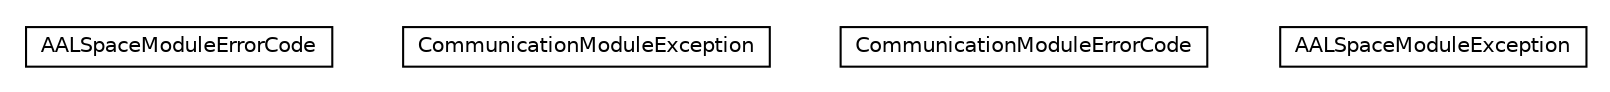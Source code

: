 #!/usr/local/bin/dot
#
# Class diagram 
# Generated by UMLGraph version R5_6-24-gf6e263 (http://www.umlgraph.org/)
#

digraph G {
	edge [fontname="Helvetica",fontsize=10,labelfontname="Helvetica",labelfontsize=10];
	node [fontname="Helvetica",fontsize=10,shape=plaintext];
	nodesep=0.25;
	ranksep=0.5;
	// org.universAAL.middleware.modules.exception.AALSpaceModuleErrorCode
	c150562 [label=<<table title="org.universAAL.middleware.modules.exception.AALSpaceModuleErrorCode" border="0" cellborder="1" cellspacing="0" cellpadding="2" port="p" href="./AALSpaceModuleErrorCode.html">
		<tr><td><table border="0" cellspacing="0" cellpadding="1">
<tr><td align="center" balign="center"> AALSpaceModuleErrorCode </td></tr>
		</table></td></tr>
		</table>>, URL="./AALSpaceModuleErrorCode.html", fontname="Helvetica", fontcolor="black", fontsize=10.0];
	// org.universAAL.middleware.modules.exception.CommunicationModuleException
	c150563 [label=<<table title="org.universAAL.middleware.modules.exception.CommunicationModuleException" border="0" cellborder="1" cellspacing="0" cellpadding="2" port="p" href="./CommunicationModuleException.html">
		<tr><td><table border="0" cellspacing="0" cellpadding="1">
<tr><td align="center" balign="center"> CommunicationModuleException </td></tr>
		</table></td></tr>
		</table>>, URL="./CommunicationModuleException.html", fontname="Helvetica", fontcolor="black", fontsize=10.0];
	// org.universAAL.middleware.modules.exception.CommunicationModuleErrorCode
	c150564 [label=<<table title="org.universAAL.middleware.modules.exception.CommunicationModuleErrorCode" border="0" cellborder="1" cellspacing="0" cellpadding="2" port="p" href="./CommunicationModuleErrorCode.html">
		<tr><td><table border="0" cellspacing="0" cellpadding="1">
<tr><td align="center" balign="center"> CommunicationModuleErrorCode </td></tr>
		</table></td></tr>
		</table>>, URL="./CommunicationModuleErrorCode.html", fontname="Helvetica", fontcolor="black", fontsize=10.0];
	// org.universAAL.middleware.modules.exception.AALSpaceModuleException
	c150565 [label=<<table title="org.universAAL.middleware.modules.exception.AALSpaceModuleException" border="0" cellborder="1" cellspacing="0" cellpadding="2" port="p" href="./AALSpaceModuleException.html">
		<tr><td><table border="0" cellspacing="0" cellpadding="1">
<tr><td align="center" balign="center"> AALSpaceModuleException </td></tr>
		</table></td></tr>
		</table>>, URL="./AALSpaceModuleException.html", fontname="Helvetica", fontcolor="black", fontsize=10.0];
}

